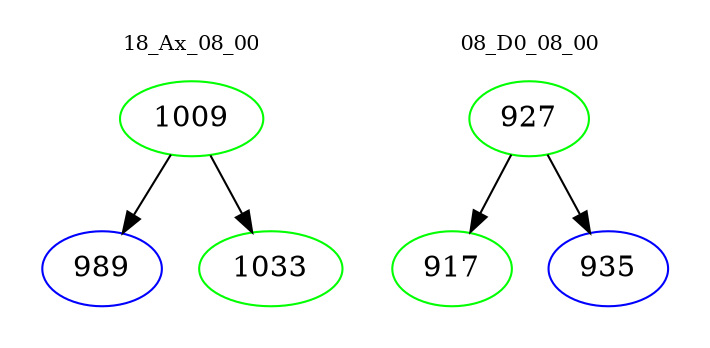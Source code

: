 digraph{
subgraph cluster_0 {
color = white
label = "18_Ax_08_00";
fontsize=10;
T0_1009 [label="1009", color="green"]
T0_1009 -> T0_989 [color="black"]
T0_989 [label="989", color="blue"]
T0_1009 -> T0_1033 [color="black"]
T0_1033 [label="1033", color="green"]
}
subgraph cluster_1 {
color = white
label = "08_D0_08_00";
fontsize=10;
T1_927 [label="927", color="green"]
T1_927 -> T1_917 [color="black"]
T1_917 [label="917", color="green"]
T1_927 -> T1_935 [color="black"]
T1_935 [label="935", color="blue"]
}
}
